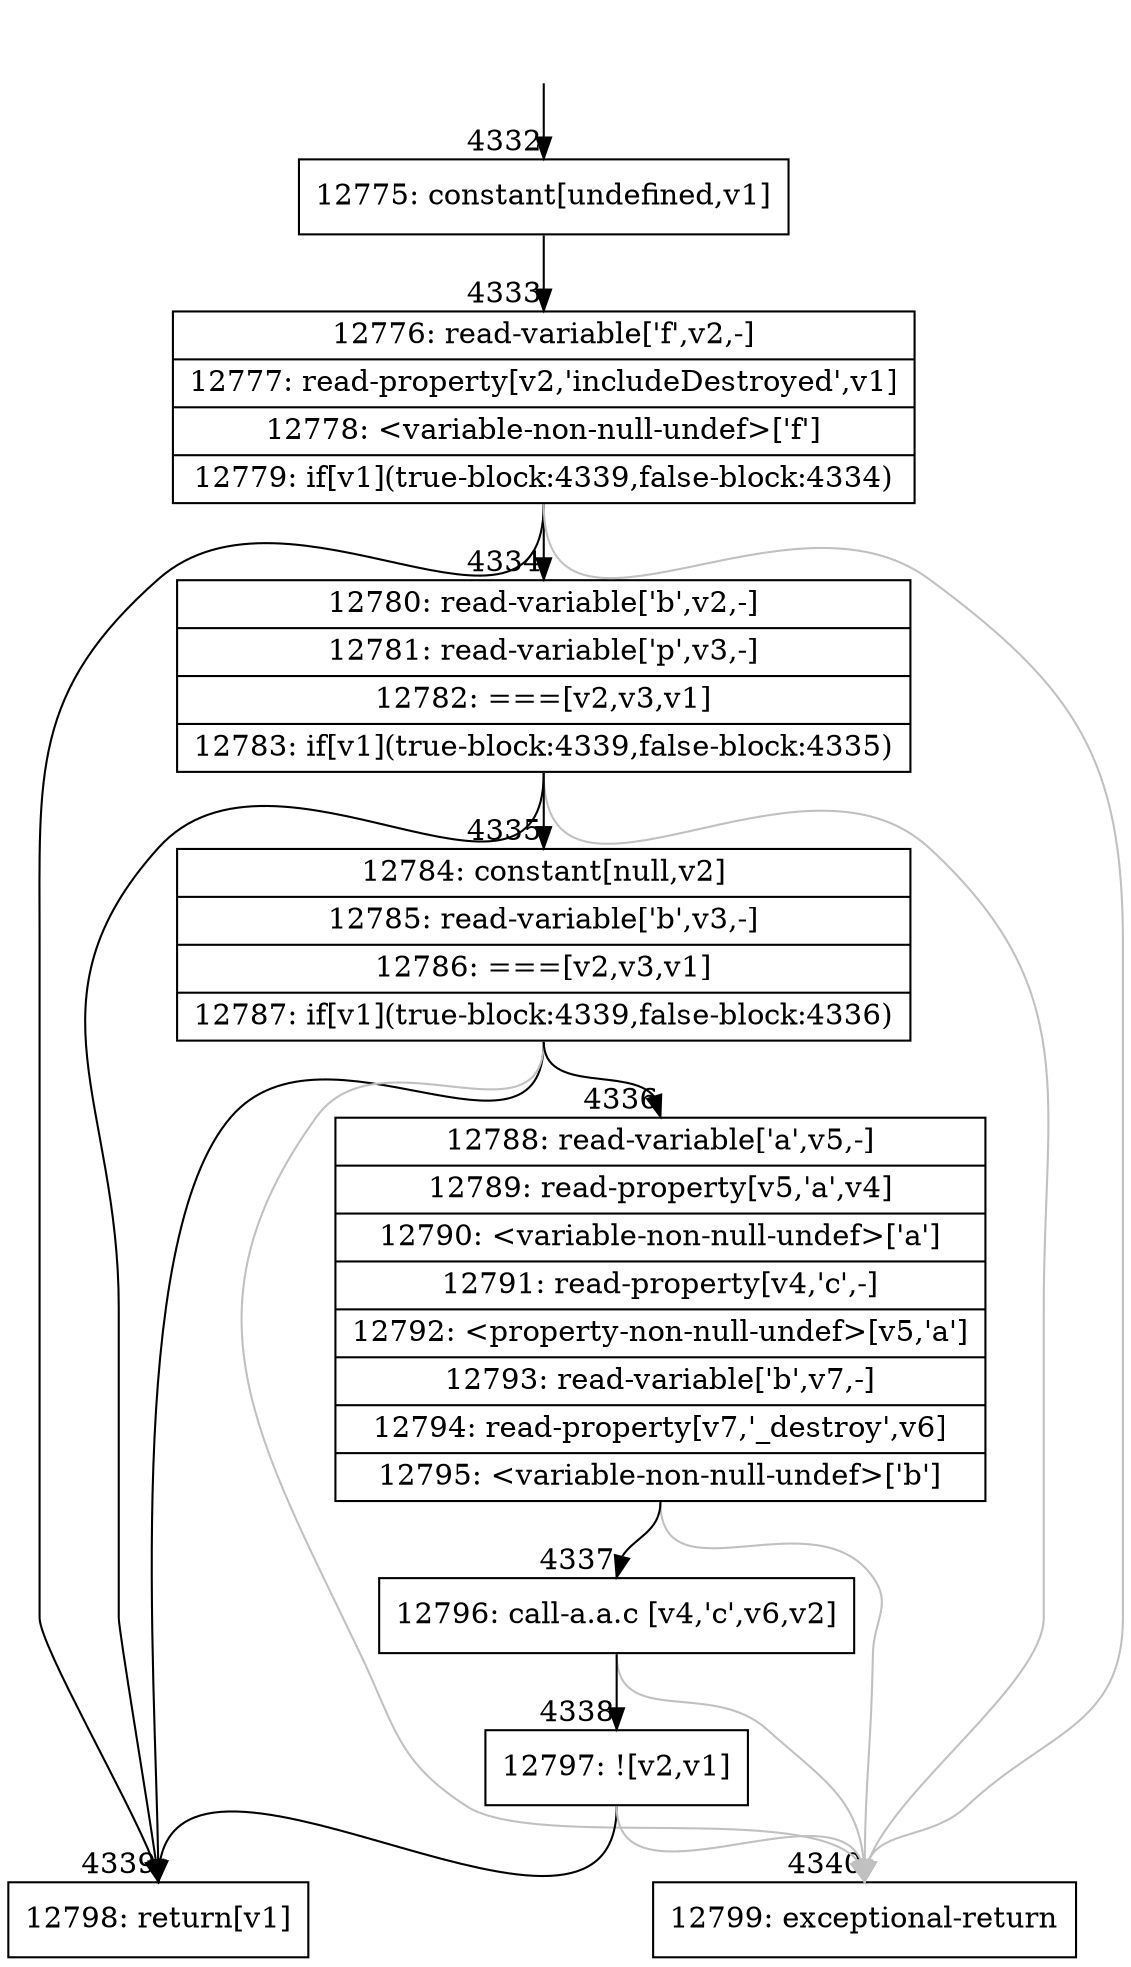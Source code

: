 digraph {
rankdir="TD"
BB_entry360[shape=none,label=""];
BB_entry360 -> BB4332 [tailport=s, headport=n, headlabel="    4332"]
BB4332 [shape=record label="{12775: constant[undefined,v1]}" ] 
BB4332 -> BB4333 [tailport=s, headport=n, headlabel="      4333"]
BB4333 [shape=record label="{12776: read-variable['f',v2,-]|12777: read-property[v2,'includeDestroyed',v1]|12778: \<variable-non-null-undef\>['f']|12779: if[v1](true-block:4339,false-block:4334)}" ] 
BB4333 -> BB4339 [tailport=s, headport=n, headlabel="      4339"]
BB4333 -> BB4334 [tailport=s, headport=n, headlabel="      4334"]
BB4333 -> BB4340 [tailport=s, headport=n, color=gray, headlabel="      4340"]
BB4334 [shape=record label="{12780: read-variable['b',v2,-]|12781: read-variable['p',v3,-]|12782: ===[v2,v3,v1]|12783: if[v1](true-block:4339,false-block:4335)}" ] 
BB4334 -> BB4339 [tailport=s, headport=n]
BB4334 -> BB4335 [tailport=s, headport=n, headlabel="      4335"]
BB4334 -> BB4340 [tailport=s, headport=n, color=gray]
BB4335 [shape=record label="{12784: constant[null,v2]|12785: read-variable['b',v3,-]|12786: ===[v2,v3,v1]|12787: if[v1](true-block:4339,false-block:4336)}" ] 
BB4335 -> BB4339 [tailport=s, headport=n]
BB4335 -> BB4336 [tailport=s, headport=n, headlabel="      4336"]
BB4335 -> BB4340 [tailport=s, headport=n, color=gray]
BB4336 [shape=record label="{12788: read-variable['a',v5,-]|12789: read-property[v5,'a',v4]|12790: \<variable-non-null-undef\>['a']|12791: read-property[v4,'c',-]|12792: \<property-non-null-undef\>[v5,'a']|12793: read-variable['b',v7,-]|12794: read-property[v7,'_destroy',v6]|12795: \<variable-non-null-undef\>['b']}" ] 
BB4336 -> BB4337 [tailport=s, headport=n, headlabel="      4337"]
BB4336 -> BB4340 [tailport=s, headport=n, color=gray]
BB4337 [shape=record label="{12796: call-a.a.c [v4,'c',v6,v2]}" ] 
BB4337 -> BB4338 [tailport=s, headport=n, headlabel="      4338"]
BB4337 -> BB4340 [tailport=s, headport=n, color=gray]
BB4338 [shape=record label="{12797: ![v2,v1]}" ] 
BB4338 -> BB4339 [tailport=s, headport=n]
BB4338 -> BB4340 [tailport=s, headport=n, color=gray]
BB4339 [shape=record label="{12798: return[v1]}" ] 
BB4340 [shape=record label="{12799: exceptional-return}" ] 
}
